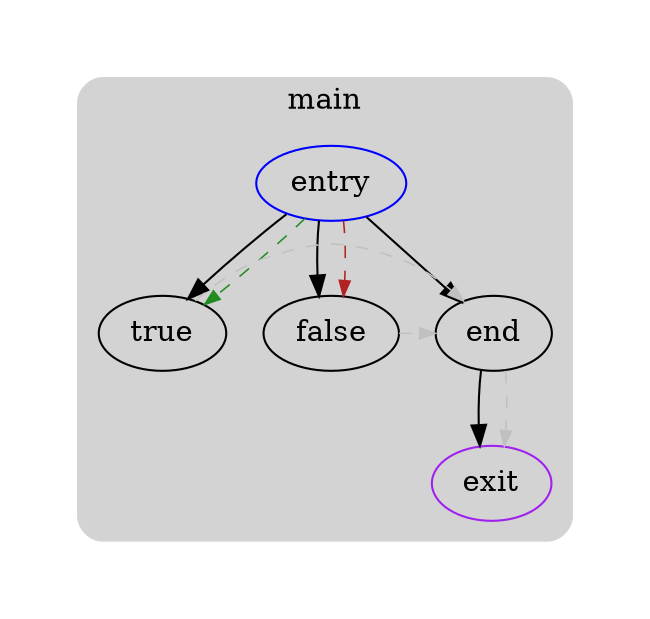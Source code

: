 digraph G {
  compound=true
  subgraph cluster_ {
    peripheries=0
    margin=10
    subgraph cluster_0_wrapper {
      peripheries=0
      margin=15
      subgraph cluster_0 {
        label="main"
        color=darkgray
        style=rounded
        bgcolor=lightgray
        margin=10
        cluster_0_0[label="entry",shape=oval,color=blue,rank=source]
        cluster_0_1[label="true",shape=oval]
        cluster_0_2[label="false",shape=oval]
        cluster_0_3[label="end",shape=oval]
        cluster_0_exit[label=exit,color=purple,rank=sink]
        cluster_0_0 -> cluster_0_1 [color=black]
        cluster_0_0 -> cluster_0_2 [color=black]
        cluster_0_0 -> cluster_0_3 [color=black]
        cluster_0_3 -> cluster_0_exit [color=black]
        cluster_0_0 -> cluster_0_1 [color=forestgreen,style=dashed,constraint=false,penwidth=0.75,arrowsize=0.75]
        cluster_0_0 -> cluster_0_2 [color=firebrick,style=dashed,constraint=false,penwidth=0.75,arrowsize=0.75]
        cluster_0_1 -> cluster_0_3 [color=gray,style=dashed,constraint=false,penwidth=0.75,arrowsize=0.75]
        cluster_0_2 -> cluster_0_3 [color=gray,style=dashed,constraint=false,penwidth=0.75,arrowsize=0.75]
        cluster_0_3 -> cluster_0_exit [color=gray,style=dashed,constraint=false,penwidth=0.75,arrowsize=0.75]
      }
    }
  }
}
